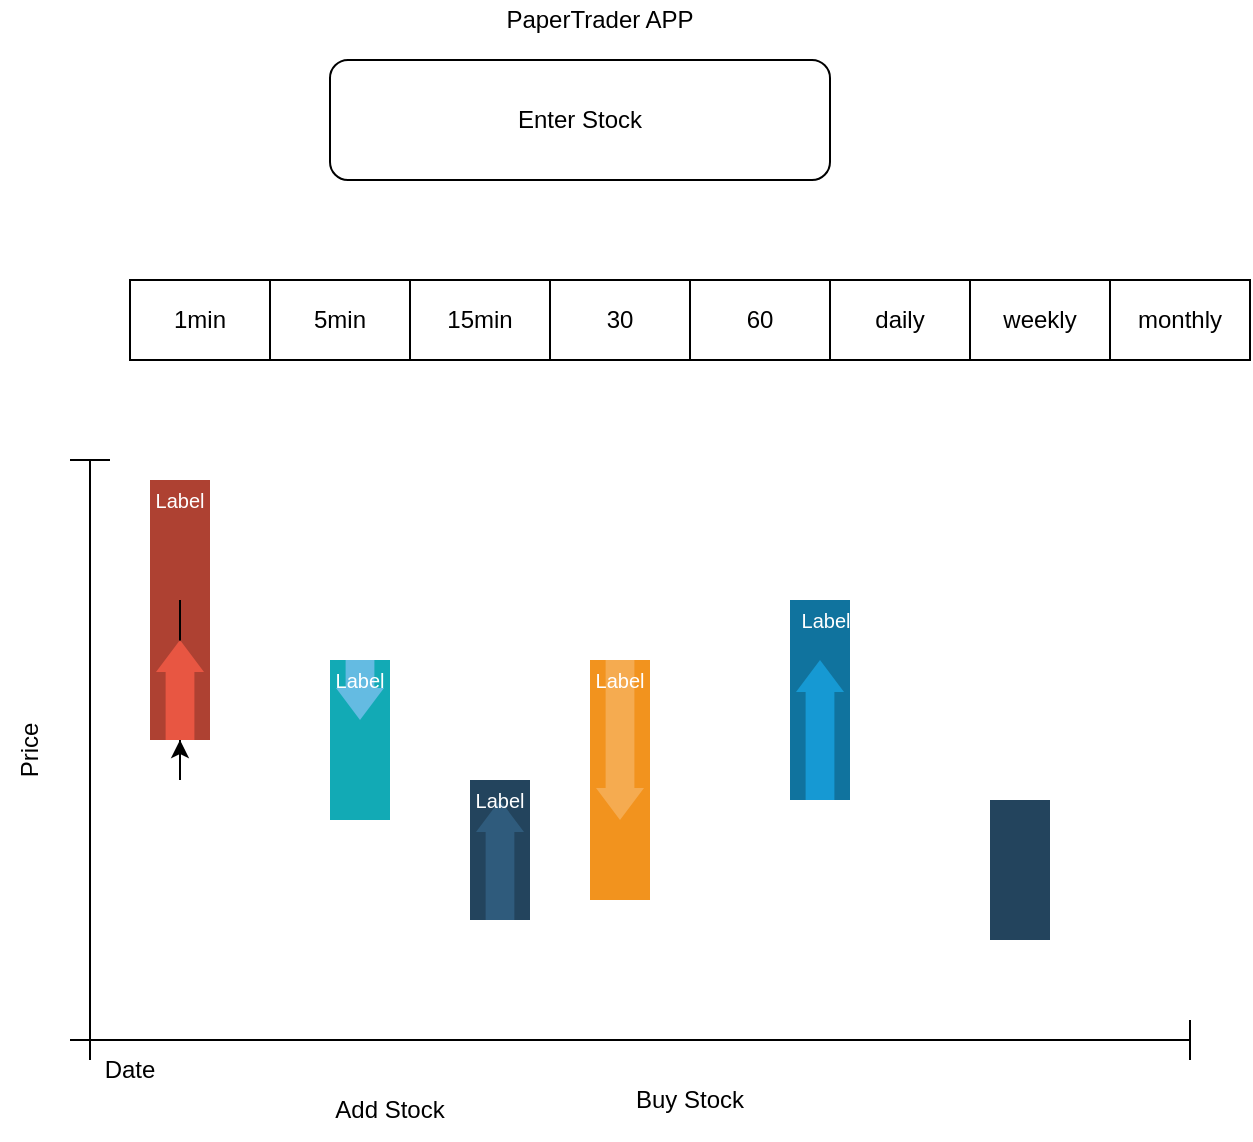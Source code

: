 <mxfile version="24.4.8" type="device">
  <diagram name="Page-1" id="DsdpxroDeolIMElc44aL">
    <mxGraphModel dx="1386" dy="785" grid="1" gridSize="10" guides="1" tooltips="1" connect="1" arrows="1" fold="1" page="1" pageScale="1" pageWidth="850" pageHeight="1100" math="0" shadow="0">
      <root>
        <mxCell id="0" />
        <mxCell id="1" parent="0" />
        <mxCell id="lCDGfiw2MImcsjdPT1np-1" value="PaperTrader APP" style="text;html=1;align=center;verticalAlign=middle;whiteSpace=wrap;rounded=0;" vertex="1" parent="1">
          <mxGeometry x="300" width="250" height="20" as="geometry" />
        </mxCell>
        <mxCell id="lCDGfiw2MImcsjdPT1np-2" value="Enter Stock" style="rounded=1;whiteSpace=wrap;html=1;" vertex="1" parent="1">
          <mxGeometry x="290" y="30" width="250" height="60" as="geometry" />
        </mxCell>
        <mxCell id="lCDGfiw2MImcsjdPT1np-8" value="" style="shape=crossbar;whiteSpace=wrap;html=1;rounded=1;" vertex="1" parent="1">
          <mxGeometry x="170" y="510" width="550" height="20" as="geometry" />
        </mxCell>
        <mxCell id="lCDGfiw2MImcsjdPT1np-9" value="" style="shape=crossbar;whiteSpace=wrap;html=1;rounded=1;direction=south;" vertex="1" parent="1">
          <mxGeometry x="160" y="230" width="20" height="290" as="geometry" />
        </mxCell>
        <mxCell id="lCDGfiw2MImcsjdPT1np-50" value="" style="fillColor=#23445D;strokeColor=none;" vertex="1" parent="1">
          <mxGeometry x="620" y="400" width="30" height="70" as="geometry" />
        </mxCell>
        <mxCell id="lCDGfiw2MImcsjdPT1np-53" value="" style="fillColor=#10739E;strokeColor=none;" vertex="1" parent="1">
          <mxGeometry x="520" y="300" width="30" height="100" as="geometry" />
        </mxCell>
        <mxCell id="lCDGfiw2MImcsjdPT1np-54" value="" style="shape=mxgraph.arrows2.arrow;dy=0.4;dx=16;notch=0;direction=north;fillColor=#1699D3;strokeColor=none;" vertex="1" parent="lCDGfiw2MImcsjdPT1np-53">
          <mxGeometry x="3" y="30" width="24" height="70" as="geometry" />
        </mxCell>
        <mxCell id="lCDGfiw2MImcsjdPT1np-55" value="Label" style="text;html=1;align=center;verticalAlign=middle;whiteSpace=wrap;fontColor=#FFFFFF;fontSize=10;strokeColor=none;fillColor=none;" vertex="1" parent="lCDGfiw2MImcsjdPT1np-53">
          <mxGeometry x="3" width="30" height="20" as="geometry" />
        </mxCell>
        <mxCell id="lCDGfiw2MImcsjdPT1np-56" value="" style="fillColor=#F2931E;strokeColor=none;" vertex="1" parent="1">
          <mxGeometry x="420" y="330" width="30" height="120" as="geometry" />
        </mxCell>
        <mxCell id="lCDGfiw2MImcsjdPT1np-57" value="" style="shape=mxgraph.arrows2.arrow;dy=0.4;dx=16;notch=0;direction=south;fillColor=#F5AB50;strokeColor=none;" vertex="1" parent="lCDGfiw2MImcsjdPT1np-56">
          <mxGeometry x="3" width="24" height="80" as="geometry" />
        </mxCell>
        <mxCell id="lCDGfiw2MImcsjdPT1np-58" value="Label" style="text;html=1;align=center;verticalAlign=middle;whiteSpace=wrap;fontColor=#FFFFFF;fontSize=10;strokeColor=none;fillColor=none;" vertex="1" parent="lCDGfiw2MImcsjdPT1np-56">
          <mxGeometry width="30" height="20" as="geometry" />
        </mxCell>
        <mxCell id="lCDGfiw2MImcsjdPT1np-59" value="" style="fillColor=#AE4132;strokeColor=none;" vertex="1" parent="1">
          <mxGeometry x="200" y="240" width="30" height="130" as="geometry" />
        </mxCell>
        <mxCell id="lCDGfiw2MImcsjdPT1np-83" style="edgeStyle=orthogonalEdgeStyle;rounded=0;orthogonalLoop=1;jettySize=auto;html=1;exitX=1;exitY=0.5;exitDx=0;exitDy=0;exitPerimeter=0;" edge="1" parent="lCDGfiw2MImcsjdPT1np-59" source="lCDGfiw2MImcsjdPT1np-60" target="lCDGfiw2MImcsjdPT1np-59">
          <mxGeometry relative="1" as="geometry" />
        </mxCell>
        <mxCell id="lCDGfiw2MImcsjdPT1np-60" value="" style="shape=mxgraph.arrows2.arrow;dy=0.4;dx=16;notch=0;direction=north;fillColor=#E85642;strokeColor=none;" vertex="1" parent="lCDGfiw2MImcsjdPT1np-59">
          <mxGeometry x="3" y="80" width="24" height="50" as="geometry" />
        </mxCell>
        <mxCell id="lCDGfiw2MImcsjdPT1np-61" value="Label" style="text;html=1;align=center;verticalAlign=middle;whiteSpace=wrap;fontColor=#FFFFFF;fontSize=10;strokeColor=none;fillColor=none;" vertex="1" parent="lCDGfiw2MImcsjdPT1np-59">
          <mxGeometry width="30" height="20" as="geometry" />
        </mxCell>
        <mxCell id="lCDGfiw2MImcsjdPT1np-62" value="" style="fillColor=#12AAB5;strokeColor=none;" vertex="1" parent="1">
          <mxGeometry x="290" y="330" width="30" height="80" as="geometry" />
        </mxCell>
        <mxCell id="lCDGfiw2MImcsjdPT1np-63" value="" style="shape=mxgraph.arrows2.arrow;dy=0.4;dx=16;notch=0;direction=south;fillColor=#64BBE2;strokeColor=none;" vertex="1" parent="lCDGfiw2MImcsjdPT1np-62">
          <mxGeometry x="3" width="24" height="30" as="geometry" />
        </mxCell>
        <mxCell id="lCDGfiw2MImcsjdPT1np-64" value="Label" style="text;html=1;align=center;verticalAlign=middle;whiteSpace=wrap;fontColor=#FFFFFF;fontSize=10;strokeColor=none;fillColor=none;" vertex="1" parent="lCDGfiw2MImcsjdPT1np-62">
          <mxGeometry width="30" height="20" as="geometry" />
        </mxCell>
        <mxCell id="lCDGfiw2MImcsjdPT1np-65" value="" style="fillColor=#23445D;strokeColor=none;" vertex="1" parent="1">
          <mxGeometry x="360" y="390" width="30" height="70" as="geometry" />
        </mxCell>
        <mxCell id="lCDGfiw2MImcsjdPT1np-66" value="" style="shape=mxgraph.arrows2.arrow;dy=0.4;dx=16;notch=0;direction=north;fillColor=#2F5B7C;strokeColor=none;" vertex="1" parent="lCDGfiw2MImcsjdPT1np-65">
          <mxGeometry x="3" y="10" width="24" height="60" as="geometry" />
        </mxCell>
        <mxCell id="lCDGfiw2MImcsjdPT1np-67" value="Label" style="text;html=1;align=center;verticalAlign=middle;whiteSpace=wrap;fontColor=#FFFFFF;fontSize=10;strokeColor=none;fillColor=none;" vertex="1" parent="lCDGfiw2MImcsjdPT1np-65">
          <mxGeometry width="30" height="20" as="geometry" />
        </mxCell>
        <mxCell id="lCDGfiw2MImcsjdPT1np-77" value="Buy Stock" style="text;html=1;align=center;verticalAlign=middle;whiteSpace=wrap;rounded=0;" vertex="1" parent="1">
          <mxGeometry x="440" y="535" width="60" height="30" as="geometry" />
        </mxCell>
        <mxCell id="lCDGfiw2MImcsjdPT1np-79" value="Add Stock" style="text;html=1;align=center;verticalAlign=middle;whiteSpace=wrap;rounded=0;" vertex="1" parent="1">
          <mxGeometry x="290" y="540" width="60" height="30" as="geometry" />
        </mxCell>
        <mxCell id="lCDGfiw2MImcsjdPT1np-80" value="Price" style="text;html=1;align=center;verticalAlign=middle;whiteSpace=wrap;rounded=0;rotation=270;" vertex="1" parent="1">
          <mxGeometry x="110" y="360" width="60" height="30" as="geometry" />
        </mxCell>
        <mxCell id="lCDGfiw2MImcsjdPT1np-81" value="Date" style="text;html=1;align=center;verticalAlign=middle;whiteSpace=wrap;rounded=0;" vertex="1" parent="1">
          <mxGeometry x="160" y="520" width="60" height="30" as="geometry" />
        </mxCell>
        <mxCell id="lCDGfiw2MImcsjdPT1np-84" value="1min" style="rounded=0;whiteSpace=wrap;html=1;" vertex="1" parent="1">
          <mxGeometry x="190" y="140" width="70" height="40" as="geometry" />
        </mxCell>
        <mxCell id="lCDGfiw2MImcsjdPT1np-85" value="5min" style="rounded=0;whiteSpace=wrap;html=1;" vertex="1" parent="1">
          <mxGeometry x="260" y="140" width="70" height="40" as="geometry" />
        </mxCell>
        <mxCell id="lCDGfiw2MImcsjdPT1np-86" value="15min" style="rounded=0;whiteSpace=wrap;html=1;" vertex="1" parent="1">
          <mxGeometry x="330" y="140" width="70" height="40" as="geometry" />
        </mxCell>
        <mxCell id="lCDGfiw2MImcsjdPT1np-87" value="30" style="rounded=0;whiteSpace=wrap;html=1;" vertex="1" parent="1">
          <mxGeometry x="400" y="140" width="70" height="40" as="geometry" />
        </mxCell>
        <mxCell id="lCDGfiw2MImcsjdPT1np-88" value="60" style="rounded=0;whiteSpace=wrap;html=1;" vertex="1" parent="1">
          <mxGeometry x="470" y="140" width="70" height="40" as="geometry" />
        </mxCell>
        <mxCell id="lCDGfiw2MImcsjdPT1np-89" value="daily" style="rounded=0;whiteSpace=wrap;html=1;" vertex="1" parent="1">
          <mxGeometry x="540" y="140" width="70" height="40" as="geometry" />
        </mxCell>
        <mxCell id="lCDGfiw2MImcsjdPT1np-90" value="weekly" style="rounded=0;whiteSpace=wrap;html=1;" vertex="1" parent="1">
          <mxGeometry x="610" y="140" width="70" height="40" as="geometry" />
        </mxCell>
        <mxCell id="lCDGfiw2MImcsjdPT1np-91" value="monthly" style="rounded=0;whiteSpace=wrap;html=1;" vertex="1" parent="1">
          <mxGeometry x="680" y="140" width="70" height="40" as="geometry" />
        </mxCell>
      </root>
    </mxGraphModel>
  </diagram>
</mxfile>
